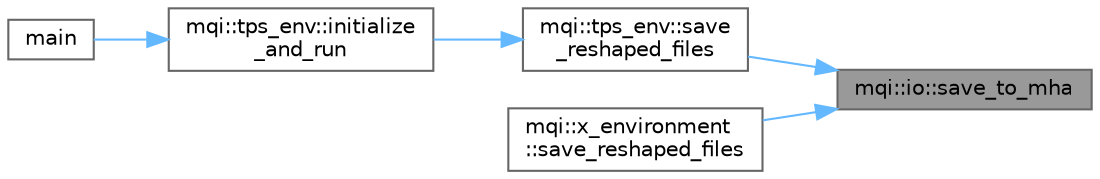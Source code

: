 digraph "mqi::io::save_to_mha"
{
 // LATEX_PDF_SIZE
  bgcolor="transparent";
  edge [fontname=Helvetica,fontsize=10,labelfontname=Helvetica,labelfontsize=10];
  node [fontname=Helvetica,fontsize=10,shape=box,height=0.2,width=0.4];
  rankdir="RL";
  Node1 [id="Node000001",label="mqi::io::save_to_mha",height=0.2,width=0.4,color="gray40", fillcolor="grey60", style="filled", fontcolor="black",tooltip="Saves volumetric data to a single MetaImage file (.mha)."];
  Node1 -> Node2 [id="edge1_Node000001_Node000002",dir="back",color="steelblue1",style="solid",tooltip=" "];
  Node2 [id="Node000002",label="mqi::tps_env::save\l_reshaped_files",height=0.2,width=0.4,color="grey40", fillcolor="white", style="filled",URL="$classmqi_1_1tps__env.html#a6c46039ec5f8ad11f01812443d60e050",tooltip="Saves the reshaped simulation results to files in various formats (mhd, mha, raw)."];
  Node2 -> Node3 [id="edge2_Node000002_Node000003",dir="back",color="steelblue1",style="solid",tooltip=" "];
  Node3 [id="Node000003",label="mqi::tps_env::initialize\l_and_run",height=0.2,width=0.4,color="grey40", fillcolor="white", style="filled",URL="$classmqi_1_1tps__env.html#ab99846553d1f27bb6b0f7b8ad10aaaaf",tooltip="Initializes and runs the simulation for all specified beams."];
  Node3 -> Node4 [id="edge3_Node000003_Node000004",dir="back",color="steelblue1",style="solid",tooltip=" "];
  Node4 [id="Node000004",label="main",height=0.2,width=0.4,color="grey40", fillcolor="white", style="filled",URL="$tps__env_8cpp.html#a0ddf1224851353fc92bfbff6f499fa97",tooltip="The main function for the TPS environment executable."];
  Node1 -> Node5 [id="edge4_Node000001_Node000005",dir="back",color="steelblue1",style="solid",tooltip=" "];
  Node5 [id="Node000005",label="mqi::x_environment\l::save_reshaped_files",height=0.2,width=0.4,color="grey40", fillcolor="white", style="filled",URL="$classmqi_1_1x__environment.html#a05e3d4e8ead646776d15b9f1bc5d966b",tooltip="Saves the reshaped simulation results to files."];
}
